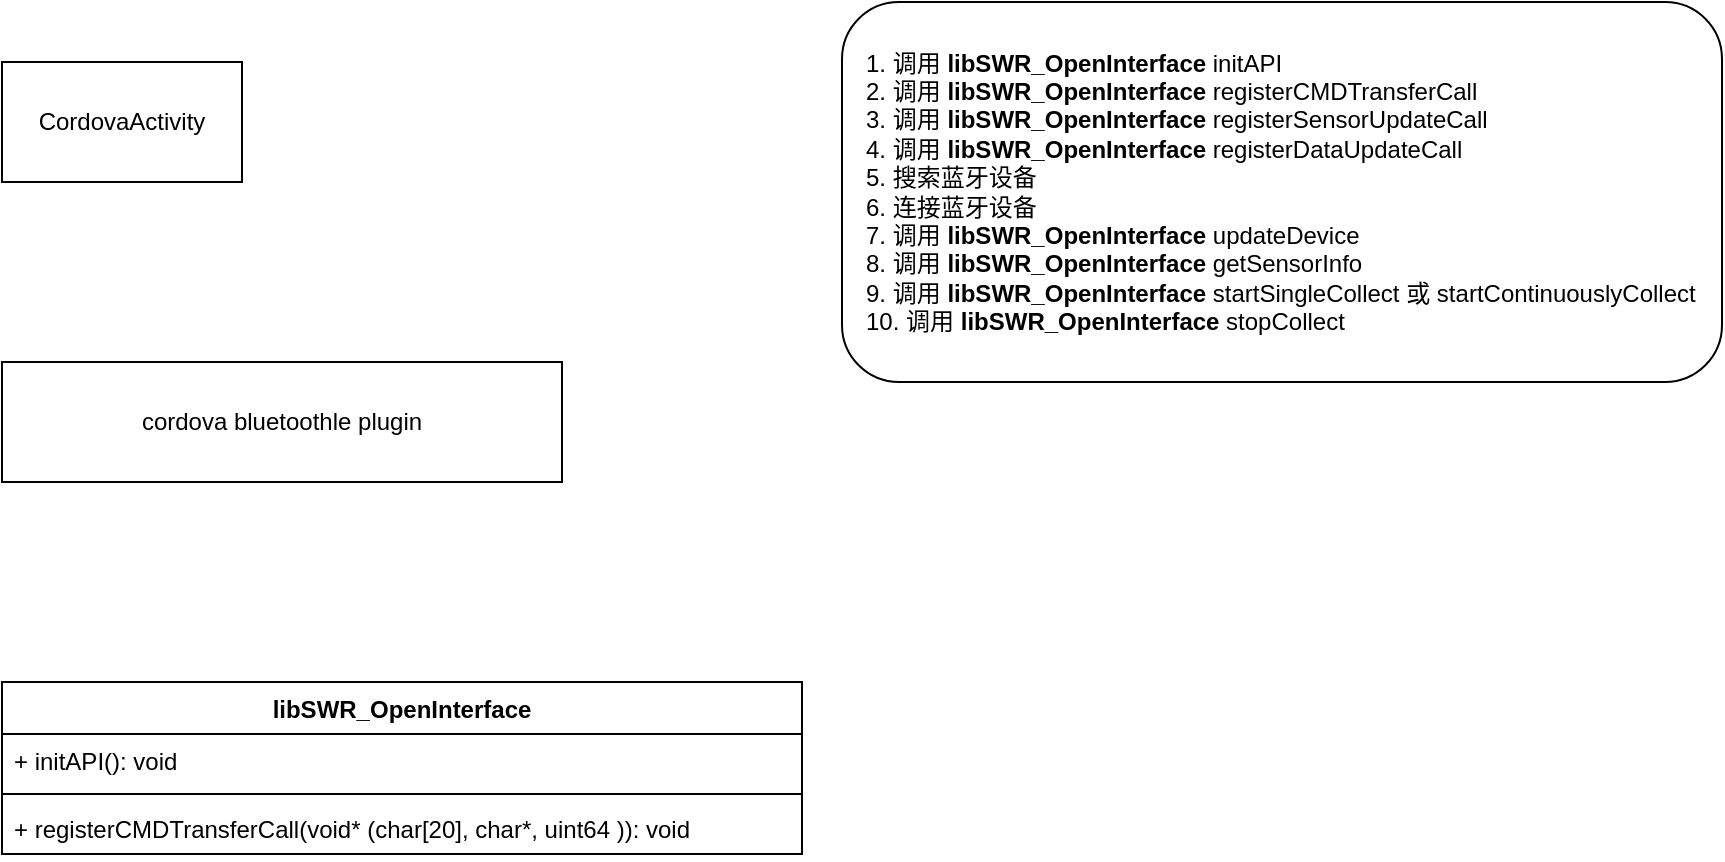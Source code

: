 <mxfile version="26.0.6">
  <diagram name="第 1 页" id="MGEQK4hVawH3KWoS5cjB">
    <mxGraphModel dx="1403" dy="795" grid="1" gridSize="10" guides="1" tooltips="1" connect="1" arrows="1" fold="1" page="1" pageScale="1" pageWidth="1600" pageHeight="900" math="0" shadow="0">
      <root>
        <mxCell id="0" />
        <mxCell id="1" parent="0" />
        <mxCell id="gR9aPCE2LA9gTTlB6Uh_-8" value="libSWR_OpenInterface" style="swimlane;fontStyle=1;align=center;verticalAlign=top;childLayout=stackLayout;horizontal=1;startSize=26;horizontalStack=0;resizeParent=1;resizeParentMax=0;resizeLast=0;collapsible=1;marginBottom=0;whiteSpace=wrap;html=1;" vertex="1" parent="1">
          <mxGeometry x="160" y="530" width="400" height="86" as="geometry">
            <mxRectangle x="230" y="420" width="100" height="30" as="alternateBounds" />
          </mxGeometry>
        </mxCell>
        <mxCell id="gR9aPCE2LA9gTTlB6Uh_-9" value="+ initAPI(): void" style="text;strokeColor=none;fillColor=none;align=left;verticalAlign=top;spacingLeft=4;spacingRight=4;overflow=hidden;rotatable=0;points=[[0,0.5],[1,0.5]];portConstraint=eastwest;whiteSpace=wrap;html=1;" vertex="1" parent="gR9aPCE2LA9gTTlB6Uh_-8">
          <mxGeometry y="26" width="400" height="26" as="geometry" />
        </mxCell>
        <mxCell id="gR9aPCE2LA9gTTlB6Uh_-10" value="" style="line;strokeWidth=1;fillColor=none;align=left;verticalAlign=middle;spacingTop=-1;spacingLeft=3;spacingRight=3;rotatable=0;labelPosition=right;points=[];portConstraint=eastwest;strokeColor=inherit;" vertex="1" parent="gR9aPCE2LA9gTTlB6Uh_-8">
          <mxGeometry y="52" width="400" height="8" as="geometry" />
        </mxCell>
        <mxCell id="gR9aPCE2LA9gTTlB6Uh_-11" value="+ registerCMDTransferCall(void* (char[20], char*, uint64 )): void" style="text;strokeColor=none;fillColor=none;align=left;verticalAlign=top;spacingLeft=4;spacingRight=4;overflow=hidden;rotatable=0;points=[[0,0.5],[1,0.5]];portConstraint=eastwest;whiteSpace=wrap;html=1;" vertex="1" parent="gR9aPCE2LA9gTTlB6Uh_-8">
          <mxGeometry y="60" width="400" height="26" as="geometry" />
        </mxCell>
        <mxCell id="gR9aPCE2LA9gTTlB6Uh_-19" value="cordova bluetoothle plugin" style="rounded=0;whiteSpace=wrap;html=1;" vertex="1" parent="1">
          <mxGeometry x="160" y="370" width="280" height="60" as="geometry" />
        </mxCell>
        <mxCell id="gR9aPCE2LA9gTTlB6Uh_-20" value="CordovaActivity" style="rounded=0;whiteSpace=wrap;html=1;" vertex="1" parent="1">
          <mxGeometry x="160" y="220" width="120" height="60" as="geometry" />
        </mxCell>
        <mxCell id="gR9aPCE2LA9gTTlB6Uh_-21" value="&lt;div&gt;1. 调用&amp;nbsp;&lt;span style=&quot;font-weight: 700; background-color: transparent; color: light-dark(rgb(0, 0, 0), rgb(255, 255, 255));&quot;&gt;libSWR_OpenInterface&lt;/span&gt;&lt;span style=&quot;background-color: transparent; color: light-dark(rgb(0, 0, 0), rgb(255, 255, 255));&quot;&gt;&amp;nbsp;initAPI&lt;/span&gt;&lt;/div&gt;&lt;div style=&quot;&quot;&gt;&lt;span style=&quot;background-color: transparent; color: light-dark(rgb(0, 0, 0), rgb(255, 255, 255));&quot;&gt;2. 调用&amp;nbsp;&lt;/span&gt;&lt;span style=&quot;font-weight: 700; background-color: transparent; color: light-dark(rgb(0, 0, 0), rgb(255, 255, 255));&quot;&gt;libSWR_OpenInterface&amp;nbsp;&lt;/span&gt;&lt;span style=&quot;background-color: transparent;&quot;&gt;registerCMDTransferCall&lt;/span&gt;&lt;/div&gt;&lt;div style=&quot;&quot;&gt;&lt;div&gt;&lt;span style=&quot;background-color: transparent; color: light-dark(rgb(0, 0, 0), rgb(255, 255, 255));&quot;&gt;3. 调用&amp;nbsp;&lt;/span&gt;&lt;span style=&quot;font-weight: 700; background-color: transparent; color: light-dark(rgb(0, 0, 0), rgb(255, 255, 255));&quot;&gt;libSWR_OpenInterface&amp;nbsp;&lt;/span&gt;&lt;span style=&quot;background-color: transparent;&quot;&gt;registerSensorUpdateCall&lt;/span&gt;&lt;/div&gt;&lt;div&gt;&lt;div&gt;&lt;span style=&quot;background-color: transparent; color: light-dark(rgb(0, 0, 0), rgb(255, 255, 255));&quot;&gt;4. 调用&amp;nbsp;&lt;/span&gt;&lt;span style=&quot;font-weight: 700; background-color: transparent; color: light-dark(rgb(0, 0, 0), rgb(255, 255, 255));&quot;&gt;libSWR_OpenInterface&amp;nbsp;&lt;/span&gt;&lt;span style=&quot;background-color: transparent;&quot;&gt;registerDataUpdateCall&lt;/span&gt;&lt;/div&gt;&lt;div&gt;&lt;div&gt;5. 搜索蓝牙设备&lt;div&gt;6. 连接蓝牙设备&lt;/div&gt;&lt;/div&gt;&lt;/div&gt;&lt;/div&gt;&lt;div&gt;7. 调用&amp;nbsp;&lt;span style=&quot;background-color: transparent; color: light-dark(rgb(0, 0, 0), rgb(255, 255, 255)); font-weight: 700;&quot;&gt;libSWR_OpenInterface&amp;nbsp;&lt;/span&gt;&lt;span style=&quot;background-color: transparent; color: light-dark(rgb(0, 0, 0), rgb(255, 255, 255));&quot;&gt;updateDevice&lt;/span&gt;&lt;/div&gt;&lt;div&gt;8. 调用&amp;nbsp;&lt;span style=&quot;color: light-dark(rgb(0, 0, 0), rgb(255, 255, 255)); background-color: transparent; font-weight: 700;&quot;&gt;libSWR_OpenInterface&amp;nbsp;&lt;/span&gt;&lt;span style=&quot;color: light-dark(rgb(0, 0, 0), rgb(255, 255, 255)); background-color: transparent;&quot;&gt;getSensorInfo&lt;/span&gt;&lt;/div&gt;9. 调用&amp;nbsp;&lt;span style=&quot;color: light-dark(rgb(0, 0, 0), rgb(255, 255, 255)); background-color: transparent; font-weight: 700;&quot;&gt;libSWR_OpenInterface&amp;nbsp;&lt;/span&gt;&lt;span style=&quot;color: light-dark(rgb(0, 0, 0), rgb(255, 255, 255)); background-color: transparent;&quot;&gt;startSingleCollect 或 startContinuouslyCollect&lt;/span&gt;&lt;/div&gt;10. 调用&amp;nbsp;&lt;span style=&quot;color: light-dark(rgb(0, 0, 0), rgb(255, 255, 255)); background-color: transparent; font-weight: 700;&quot;&gt;libSWR_OpenInterface&lt;/span&gt;&lt;span style=&quot;color: light-dark(rgb(0, 0, 0), rgb(255, 255, 255)); background-color: transparent;&quot;&gt; stopCollect&lt;/span&gt;" style="rounded=1;whiteSpace=wrap;html=1;align=left;spacingTop=0;spacingLeft=10;" vertex="1" parent="1">
          <mxGeometry x="580" y="190" width="440" height="190" as="geometry" />
        </mxCell>
      </root>
    </mxGraphModel>
  </diagram>
</mxfile>
